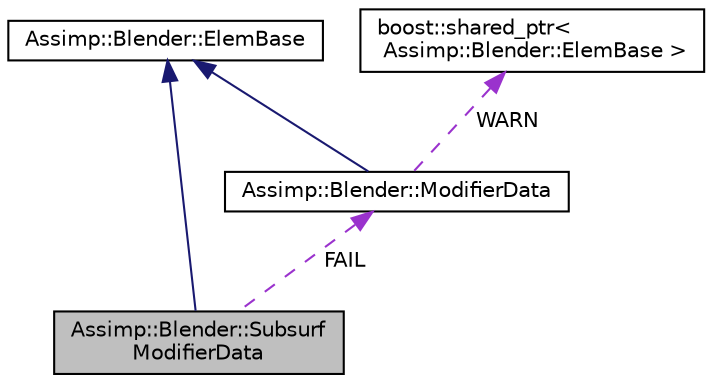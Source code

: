 digraph "Assimp::Blender::SubsurfModifierData"
{
  edge [fontname="Helvetica",fontsize="10",labelfontname="Helvetica",labelfontsize="10"];
  node [fontname="Helvetica",fontsize="10",shape=record];
  Node1 [label="Assimp::Blender::Subsurf\lModifierData",height=0.2,width=0.4,color="black", fillcolor="grey75", style="filled", fontcolor="black"];
  Node2 -> Node1 [dir="back",color="midnightblue",fontsize="10",style="solid"];
  Node2 [label="Assimp::Blender::ElemBase",height=0.2,width=0.4,color="black", fillcolor="white", style="filled",URL="$struct_assimp_1_1_blender_1_1_elem_base.html"];
  Node3 -> Node1 [dir="back",color="darkorchid3",fontsize="10",style="dashed",label=" FAIL" ];
  Node3 [label="Assimp::Blender::ModifierData",height=0.2,width=0.4,color="black", fillcolor="white", style="filled",URL="$struct_assimp_1_1_blender_1_1_modifier_data.html"];
  Node2 -> Node3 [dir="back",color="midnightblue",fontsize="10",style="solid"];
  Node4 -> Node3 [dir="back",color="darkorchid3",fontsize="10",style="dashed",label=" WARN" ];
  Node4 [label="boost::shared_ptr\<\l Assimp::Blender::ElemBase \>",height=0.2,width=0.4,color="black", fillcolor="white", style="filled",URL="$classboost_1_1shared__ptr.html"];
}
